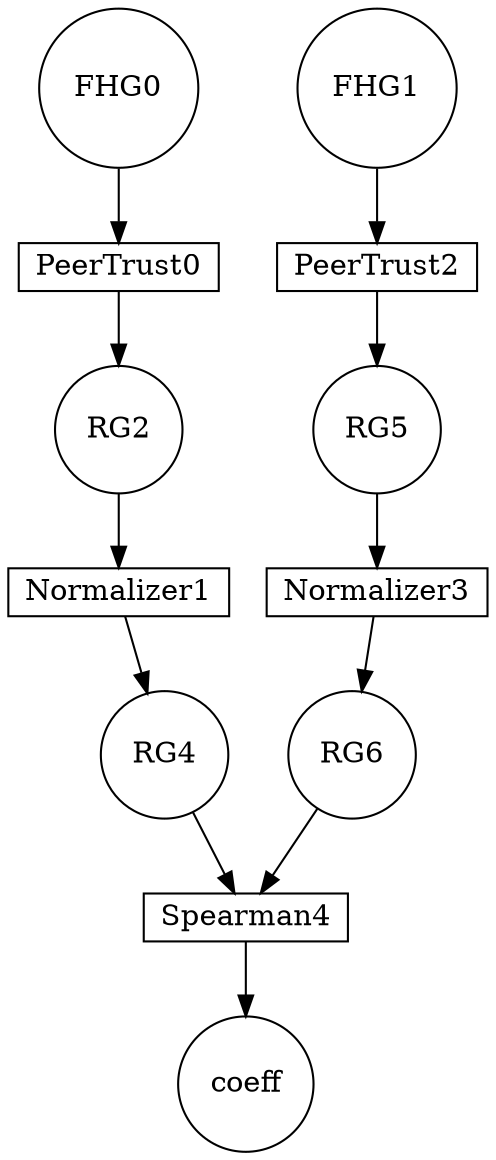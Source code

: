 digraph G {FHG0[shape=circle,label=FHG0];PeerTrust0[shape=rect,height=0.01,width=1, label=PeerTrust0];FHG0 -> PeerTrust0[label=""];RG2[shape=circle,label=RG2];PeerTrust0[shape=box];PeerTrust0 -> RG2[label=""];RG2[shape=circle,label=RG2];Normalizer1[shape=rect,height=0.01,width=1, label=Normalizer1];RG2 -> Normalizer1[label=""];RG4[shape=circle,label=RG4];Normalizer1[shape=box];Normalizer1 -> RG4[label=""];FHG1[shape=circle,label=FHG1];PeerTrust2[shape=rect,height=0.01,width=1, label=PeerTrust2];FHG1 -> PeerTrust2[label=""];RG5[shape=circle,label=RG5];PeerTrust2[shape=box];PeerTrust2 -> RG5[label=""];RG5[shape=circle,label=RG5];Normalizer3[shape=rect,height=0.01,width=1, label=Normalizer3];RG5 -> Normalizer3[label=""];RG6[shape=circle,label=RG6];Normalizer3[shape=box];Normalizer3 -> RG6[label=""];RG4[shape=circle,label=RG4];Spearman4[shape=rect,height=0.01,width=1, label=Spearman4];RG4 -> Spearman4[label=""];RG6[shape=circle,label=RG6];Spearman4[shape=rect,height=0.01,width=1, label=Spearman4];RG6 -> Spearman4[label=""];coeff[shape=circle,label=coeff];Spearman4[shape=box];Spearman4 -> coeff[label=""];}